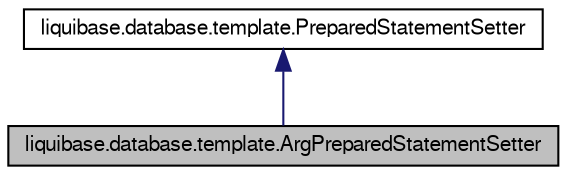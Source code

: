 digraph G
{
  edge [fontname="FreeSans",fontsize=10,labelfontname="FreeSans",labelfontsize=10];
  node [fontname="FreeSans",fontsize=10,shape=record];
  Node1 [label="liquibase.database.template.ArgPreparedStatementSetter",height=0.2,width=0.4,color="black", fillcolor="grey75", style="filled" fontcolor="black"];
  Node2 -> Node1 [dir=back,color="midnightblue",fontsize=10,style="solid",fontname="FreeSans"];
  Node2 [label="liquibase.database.template.PreparedStatementSetter",height=0.2,width=0.4,color="black", fillcolor="white", style="filled",URL="$interfaceliquibase_1_1database_1_1template_1_1_prepared_statement_setter.html",tooltip="General callback interface used by the JdbcTemplate class."];
}

